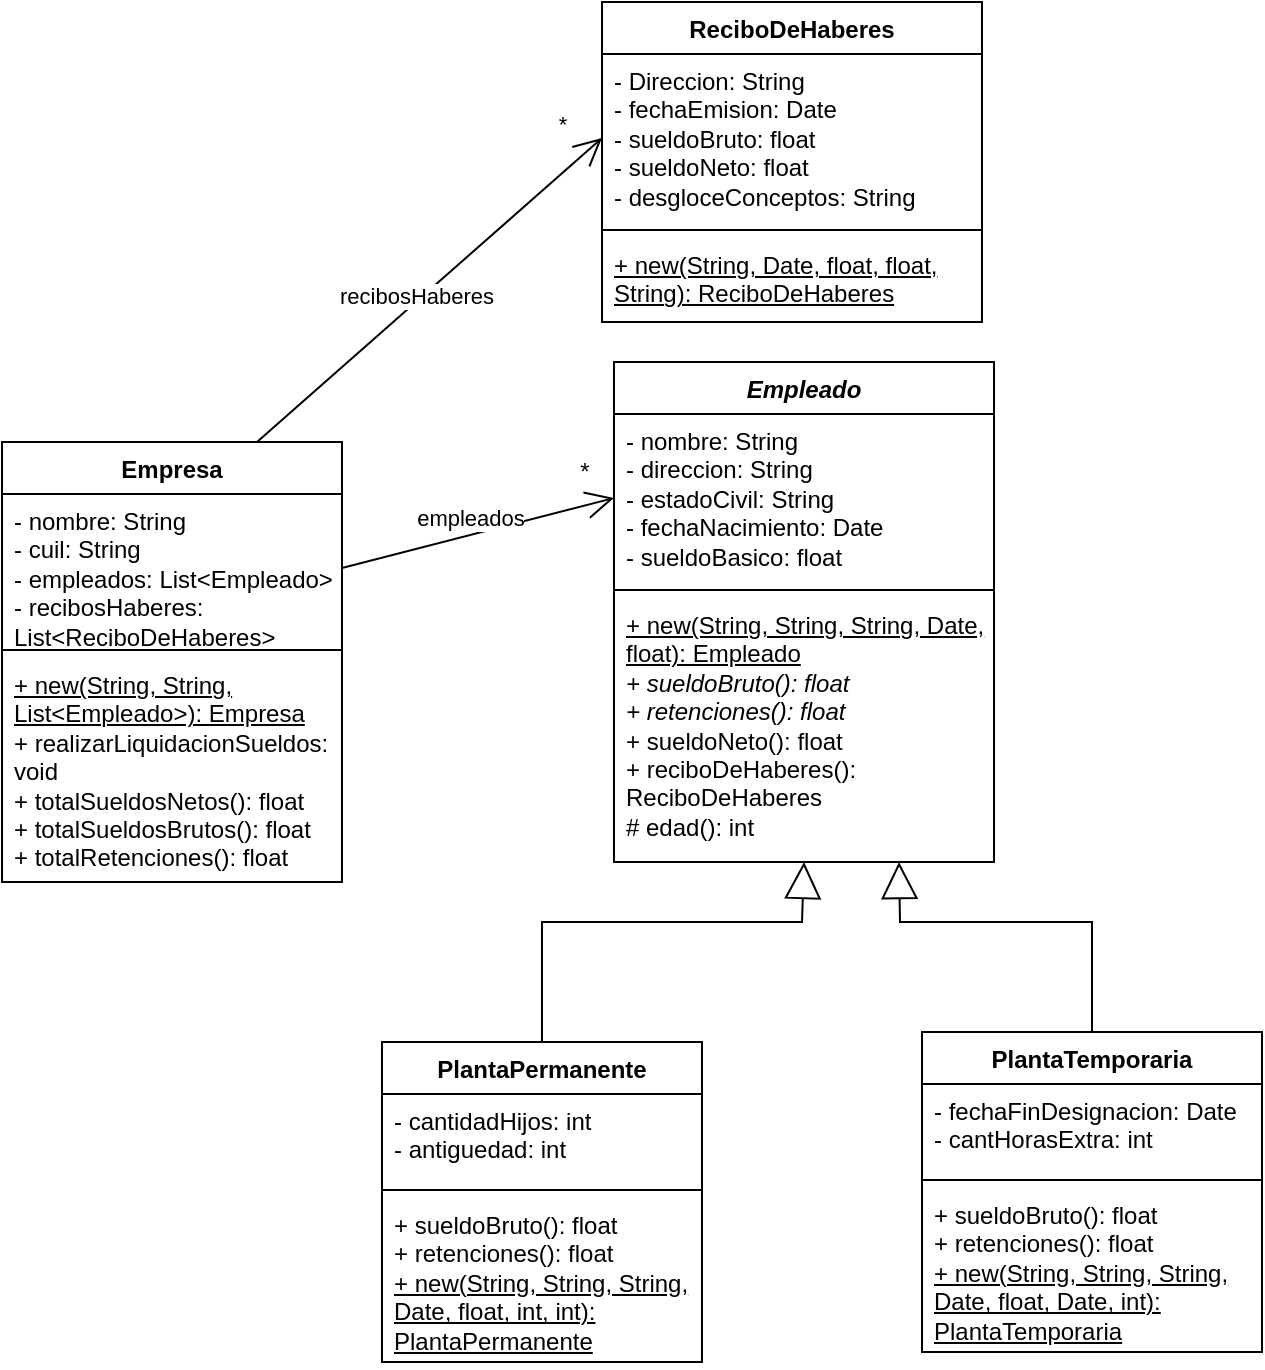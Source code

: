 <mxfile version="28.1.2">
  <diagram name="Page-1" id="5ffwMkhqinYpKWMneAhO">
    <mxGraphModel dx="1722" dy="1590" grid="1" gridSize="10" guides="1" tooltips="1" connect="1" arrows="1" fold="1" page="1" pageScale="1" pageWidth="850" pageHeight="1100" math="0" shadow="0">
      <root>
        <mxCell id="0" />
        <mxCell id="1" parent="0" />
        <mxCell id="J42q6f2a1OvCjdQg6M31-1" value="Empresa" style="swimlane;fontStyle=1;align=center;verticalAlign=top;childLayout=stackLayout;horizontal=1;startSize=26;horizontalStack=0;resizeParent=1;resizeParentMax=0;resizeLast=0;collapsible=1;marginBottom=0;whiteSpace=wrap;html=1;" parent="1" vertex="1">
          <mxGeometry x="-20" y="120" width="170" height="220" as="geometry" />
        </mxCell>
        <mxCell id="J42q6f2a1OvCjdQg6M31-2" value="- nombre: String&lt;br&gt;- cuil: String&lt;br&gt;- empleados: List&amp;lt;Empleado&amp;gt;&lt;br&gt;- recibosHaberes: List&amp;lt;ReciboDeHaberes&amp;gt;" style="text;strokeColor=none;fillColor=none;align=left;verticalAlign=top;spacingLeft=4;spacingRight=4;overflow=hidden;rotatable=0;points=[[0,0.5],[1,0.5]];portConstraint=eastwest;whiteSpace=wrap;html=1;" parent="J42q6f2a1OvCjdQg6M31-1" vertex="1">
          <mxGeometry y="26" width="170" height="74" as="geometry" />
        </mxCell>
        <mxCell id="J42q6f2a1OvCjdQg6M31-3" value="" style="line;strokeWidth=1;fillColor=none;align=left;verticalAlign=middle;spacingTop=-1;spacingLeft=3;spacingRight=3;rotatable=0;labelPosition=right;points=[];portConstraint=eastwest;strokeColor=inherit;" parent="J42q6f2a1OvCjdQg6M31-1" vertex="1">
          <mxGeometry y="100" width="170" height="8" as="geometry" />
        </mxCell>
        <mxCell id="J42q6f2a1OvCjdQg6M31-4" value="&lt;u&gt;+ new(String, String, List&amp;lt;Empleado&amp;gt;): Empresa&lt;/u&gt;&lt;br&gt;+ realizarLiquidacionSueldos: void&lt;br&gt;+ totalSueldosNetos(): float&lt;br&gt;+ totalSueldosBrutos(): float&lt;br&gt;+ totalRetenciones(): float" style="text;strokeColor=none;fillColor=none;align=left;verticalAlign=top;spacingLeft=4;spacingRight=4;overflow=hidden;rotatable=0;points=[[0,0.5],[1,0.5]];portConstraint=eastwest;whiteSpace=wrap;html=1;" parent="J42q6f2a1OvCjdQg6M31-1" vertex="1">
          <mxGeometry y="108" width="170" height="112" as="geometry" />
        </mxCell>
        <mxCell id="J42q6f2a1OvCjdQg6M31-5" value="&lt;div&gt;&lt;i&gt;Empleado&lt;/i&gt;&lt;/div&gt;" style="swimlane;fontStyle=1;align=center;verticalAlign=top;childLayout=stackLayout;horizontal=1;startSize=26;horizontalStack=0;resizeParent=1;resizeParentMax=0;resizeLast=0;collapsible=1;marginBottom=0;whiteSpace=wrap;html=1;" parent="1" vertex="1">
          <mxGeometry x="286" y="80" width="190" height="250" as="geometry" />
        </mxCell>
        <mxCell id="J42q6f2a1OvCjdQg6M31-6" value="- nombre: String&lt;br&gt;- direccion: String&lt;br&gt;- estadoCivil: String&lt;br&gt;- fechaNacimiento: Date&lt;br&gt;- sueldoBasico: float" style="text;strokeColor=none;fillColor=none;align=left;verticalAlign=top;spacingLeft=4;spacingRight=4;overflow=hidden;rotatable=0;points=[[0,0.5],[1,0.5]];portConstraint=eastwest;whiteSpace=wrap;html=1;" parent="J42q6f2a1OvCjdQg6M31-5" vertex="1">
          <mxGeometry y="26" width="190" height="84" as="geometry" />
        </mxCell>
        <mxCell id="J42q6f2a1OvCjdQg6M31-7" value="" style="line;strokeWidth=1;fillColor=none;align=left;verticalAlign=middle;spacingTop=-1;spacingLeft=3;spacingRight=3;rotatable=0;labelPosition=right;points=[];portConstraint=eastwest;strokeColor=inherit;" parent="J42q6f2a1OvCjdQg6M31-5" vertex="1">
          <mxGeometry y="110" width="190" height="8" as="geometry" />
        </mxCell>
        <mxCell id="J42q6f2a1OvCjdQg6M31-8" value="&lt;u&gt;+ new(String, String, String, Date, float): Empleado&lt;/u&gt;&lt;br&gt;&lt;i&gt;+ sueldoBruto(): float&lt;br&gt;+ retenciones(): float&lt;/i&gt;&lt;br&gt;+ sueldoNeto(): float&lt;br&gt;+ reciboDeHaberes(): ReciboDeHaberes&lt;br&gt;# edad(): int&lt;div&gt;&lt;br&gt;&lt;/div&gt;" style="text;strokeColor=none;fillColor=none;align=left;verticalAlign=top;spacingLeft=4;spacingRight=4;overflow=hidden;rotatable=0;points=[[0,0.5],[1,0.5]];portConstraint=eastwest;whiteSpace=wrap;html=1;" parent="J42q6f2a1OvCjdQg6M31-5" vertex="1">
          <mxGeometry y="118" width="190" height="132" as="geometry" />
        </mxCell>
        <mxCell id="J42q6f2a1OvCjdQg6M31-9" value="ReciboDeHaberes" style="swimlane;fontStyle=1;align=center;verticalAlign=top;childLayout=stackLayout;horizontal=1;startSize=26;horizontalStack=0;resizeParent=1;resizeParentMax=0;resizeLast=0;collapsible=1;marginBottom=0;whiteSpace=wrap;html=1;" parent="1" vertex="1">
          <mxGeometry x="280" y="-100" width="190" height="160" as="geometry" />
        </mxCell>
        <mxCell id="J42q6f2a1OvCjdQg6M31-10" value="- Direccion: String&lt;br&gt;- fechaEmision: Date&lt;br&gt;&lt;div&gt;- sueldoBruto: float&lt;/div&gt;&lt;div&gt;- sueldoNeto: float&lt;br&gt;- desgloceConceptos: String&lt;/div&gt;" style="text;strokeColor=none;fillColor=none;align=left;verticalAlign=top;spacingLeft=4;spacingRight=4;overflow=hidden;rotatable=0;points=[[0,0.5],[1,0.5]];portConstraint=eastwest;whiteSpace=wrap;html=1;" parent="J42q6f2a1OvCjdQg6M31-9" vertex="1">
          <mxGeometry y="26" width="190" height="84" as="geometry" />
        </mxCell>
        <mxCell id="J42q6f2a1OvCjdQg6M31-11" value="" style="line;strokeWidth=1;fillColor=none;align=left;verticalAlign=middle;spacingTop=-1;spacingLeft=3;spacingRight=3;rotatable=0;labelPosition=right;points=[];portConstraint=eastwest;strokeColor=inherit;" parent="J42q6f2a1OvCjdQg6M31-9" vertex="1">
          <mxGeometry y="110" width="190" height="8" as="geometry" />
        </mxCell>
        <mxCell id="J42q6f2a1OvCjdQg6M31-12" value="&lt;u&gt;+ new(String, Date, float, float, String): ReciboDeHaberes&lt;/u&gt;" style="text;strokeColor=none;fillColor=none;align=left;verticalAlign=top;spacingLeft=4;spacingRight=4;overflow=hidden;rotatable=0;points=[[0,0.5],[1,0.5]];portConstraint=eastwest;whiteSpace=wrap;html=1;" parent="J42q6f2a1OvCjdQg6M31-9" vertex="1">
          <mxGeometry y="118" width="190" height="42" as="geometry" />
        </mxCell>
        <mxCell id="J42q6f2a1OvCjdQg6M31-13" value="PlantaPermanente" style="swimlane;fontStyle=1;align=center;verticalAlign=top;childLayout=stackLayout;horizontal=1;startSize=26;horizontalStack=0;resizeParent=1;resizeParentMax=0;resizeLast=0;collapsible=1;marginBottom=0;whiteSpace=wrap;html=1;" parent="1" vertex="1">
          <mxGeometry x="170" y="420" width="160" height="160" as="geometry" />
        </mxCell>
        <mxCell id="J42q6f2a1OvCjdQg6M31-14" value="- cantidadHijos: int&lt;br&gt;- antiguedad: int" style="text;strokeColor=none;fillColor=none;align=left;verticalAlign=top;spacingLeft=4;spacingRight=4;overflow=hidden;rotatable=0;points=[[0,0.5],[1,0.5]];portConstraint=eastwest;whiteSpace=wrap;html=1;" parent="J42q6f2a1OvCjdQg6M31-13" vertex="1">
          <mxGeometry y="26" width="160" height="44" as="geometry" />
        </mxCell>
        <mxCell id="J42q6f2a1OvCjdQg6M31-15" value="" style="line;strokeWidth=1;fillColor=none;align=left;verticalAlign=middle;spacingTop=-1;spacingLeft=3;spacingRight=3;rotatable=0;labelPosition=right;points=[];portConstraint=eastwest;strokeColor=inherit;" parent="J42q6f2a1OvCjdQg6M31-13" vertex="1">
          <mxGeometry y="70" width="160" height="8" as="geometry" />
        </mxCell>
        <mxCell id="J42q6f2a1OvCjdQg6M31-16" value="+ sueldoBruto(): float&lt;br&gt;+ retenciones(): float&lt;br&gt;&lt;u&gt;+ new(String, String, String, Date, float, int, int): PlantaPermanente&lt;/u&gt;" style="text;strokeColor=none;fillColor=none;align=left;verticalAlign=top;spacingLeft=4;spacingRight=4;overflow=hidden;rotatable=0;points=[[0,0.5],[1,0.5]];portConstraint=eastwest;whiteSpace=wrap;html=1;" parent="J42q6f2a1OvCjdQg6M31-13" vertex="1">
          <mxGeometry y="78" width="160" height="82" as="geometry" />
        </mxCell>
        <mxCell id="J42q6f2a1OvCjdQg6M31-17" value="PlantaTemporaria" style="swimlane;fontStyle=1;align=center;verticalAlign=top;childLayout=stackLayout;horizontal=1;startSize=26;horizontalStack=0;resizeParent=1;resizeParentMax=0;resizeLast=0;collapsible=1;marginBottom=0;whiteSpace=wrap;html=1;" parent="1" vertex="1">
          <mxGeometry x="440" y="415" width="170" height="160" as="geometry" />
        </mxCell>
        <mxCell id="J42q6f2a1OvCjdQg6M31-18" value="- fechaFinDesignacion: Date&lt;br&gt;- cantHorasExtra: int" style="text;strokeColor=none;fillColor=none;align=left;verticalAlign=top;spacingLeft=4;spacingRight=4;overflow=hidden;rotatable=0;points=[[0,0.5],[1,0.5]];portConstraint=eastwest;whiteSpace=wrap;html=1;" parent="J42q6f2a1OvCjdQg6M31-17" vertex="1">
          <mxGeometry y="26" width="170" height="44" as="geometry" />
        </mxCell>
        <mxCell id="J42q6f2a1OvCjdQg6M31-19" value="" style="line;strokeWidth=1;fillColor=none;align=left;verticalAlign=middle;spacingTop=-1;spacingLeft=3;spacingRight=3;rotatable=0;labelPosition=right;points=[];portConstraint=eastwest;strokeColor=inherit;" parent="J42q6f2a1OvCjdQg6M31-17" vertex="1">
          <mxGeometry y="70" width="170" height="8" as="geometry" />
        </mxCell>
        <mxCell id="J42q6f2a1OvCjdQg6M31-20" value="+ sueldoBruto(): float&lt;br&gt;+ retenciones(): float&lt;br&gt;&lt;u&gt;+ new(String, String, String, Date, float, Date, int): PlantaTemporaria&lt;/u&gt;" style="text;strokeColor=none;fillColor=none;align=left;verticalAlign=top;spacingLeft=4;spacingRight=4;overflow=hidden;rotatable=0;points=[[0,0.5],[1,0.5]];portConstraint=eastwest;whiteSpace=wrap;html=1;" parent="J42q6f2a1OvCjdQg6M31-17" vertex="1">
          <mxGeometry y="78" width="170" height="82" as="geometry" />
        </mxCell>
        <mxCell id="EdGxASpUeS1JBuMaIeyQ-1" value="" style="endArrow=block;endSize=16;endFill=0;html=1;rounded=0;exitX=0.5;exitY=0;exitDx=0;exitDy=0;entryX=0.5;entryY=1;entryDx=0;entryDy=0;" parent="1" source="J42q6f2a1OvCjdQg6M31-13" target="J42q6f2a1OvCjdQg6M31-5" edge="1">
          <mxGeometry width="160" relative="1" as="geometry">
            <mxPoint x="350" y="320" as="sourcePoint" />
            <mxPoint x="510" y="320" as="targetPoint" />
            <Array as="points">
              <mxPoint x="250" y="360" />
              <mxPoint x="380" y="360" />
            </Array>
          </mxGeometry>
        </mxCell>
        <mxCell id="EdGxASpUeS1JBuMaIeyQ-2" value="" style="endArrow=block;endSize=16;endFill=0;html=1;rounded=0;exitX=0.5;exitY=0;exitDx=0;exitDy=0;entryX=0.75;entryY=1;entryDx=0;entryDy=0;" parent="1" source="J42q6f2a1OvCjdQg6M31-17" target="J42q6f2a1OvCjdQg6M31-5" edge="1">
          <mxGeometry width="160" relative="1" as="geometry">
            <mxPoint x="560" y="450" as="sourcePoint" />
            <mxPoint x="540" y="330" as="targetPoint" />
            <Array as="points">
              <mxPoint x="525" y="360" />
              <mxPoint x="429" y="360" />
            </Array>
          </mxGeometry>
        </mxCell>
        <mxCell id="EdGxASpUeS1JBuMaIeyQ-3" value="" style="endArrow=open;endFill=1;endSize=12;html=1;rounded=0;exitX=1;exitY=0.5;exitDx=0;exitDy=0;entryX=0;entryY=0.5;entryDx=0;entryDy=0;" parent="1" source="J42q6f2a1OvCjdQg6M31-2" target="J42q6f2a1OvCjdQg6M31-6" edge="1">
          <mxGeometry width="160" relative="1" as="geometry">
            <mxPoint x="350" y="200" as="sourcePoint" />
            <mxPoint x="510" y="200" as="targetPoint" />
          </mxGeometry>
        </mxCell>
        <mxCell id="EdGxASpUeS1JBuMaIeyQ-5" value="empleados" style="edgeLabel;html=1;align=center;verticalAlign=middle;resizable=0;points=[];" parent="EdGxASpUeS1JBuMaIeyQ-3" vertex="1" connectable="0">
          <mxGeometry x="-0.029" y="9" relative="1" as="geometry">
            <mxPoint as="offset" />
          </mxGeometry>
        </mxCell>
        <mxCell id="EdGxASpUeS1JBuMaIeyQ-4" value="" style="endArrow=open;endFill=1;endSize=12;html=1;rounded=0;exitX=0.75;exitY=0;exitDx=0;exitDy=0;entryX=0;entryY=0.5;entryDx=0;entryDy=0;" parent="1" source="J42q6f2a1OvCjdQg6M31-1" target="J42q6f2a1OvCjdQg6M31-10" edge="1">
          <mxGeometry width="160" relative="1" as="geometry">
            <mxPoint x="350" y="200" as="sourcePoint" />
            <mxPoint x="510" y="200" as="targetPoint" />
          </mxGeometry>
        </mxCell>
        <mxCell id="EdGxASpUeS1JBuMaIeyQ-7" value="recibosHaberes" style="edgeLabel;html=1;align=center;verticalAlign=middle;resizable=0;points=[];" parent="EdGxASpUeS1JBuMaIeyQ-4" vertex="1" connectable="0">
          <mxGeometry x="-0.068" y="2" relative="1" as="geometry">
            <mxPoint y="-1" as="offset" />
          </mxGeometry>
        </mxCell>
        <mxCell id="EdGxASpUeS1JBuMaIeyQ-8" value="*" style="edgeLabel;html=1;align=center;verticalAlign=middle;resizable=0;points=[];" parent="EdGxASpUeS1JBuMaIeyQ-4" vertex="1" connectable="0">
          <mxGeometry x="0.82" y="-2" relative="1" as="geometry">
            <mxPoint x="-6" y="-23" as="offset" />
          </mxGeometry>
        </mxCell>
        <mxCell id="EdGxASpUeS1JBuMaIeyQ-6" value="*" style="text;html=1;align=center;verticalAlign=middle;resizable=0;points=[];autosize=1;strokeColor=none;fillColor=none;" parent="1" vertex="1">
          <mxGeometry x="256" y="120" width="30" height="30" as="geometry" />
        </mxCell>
      </root>
    </mxGraphModel>
  </diagram>
</mxfile>
